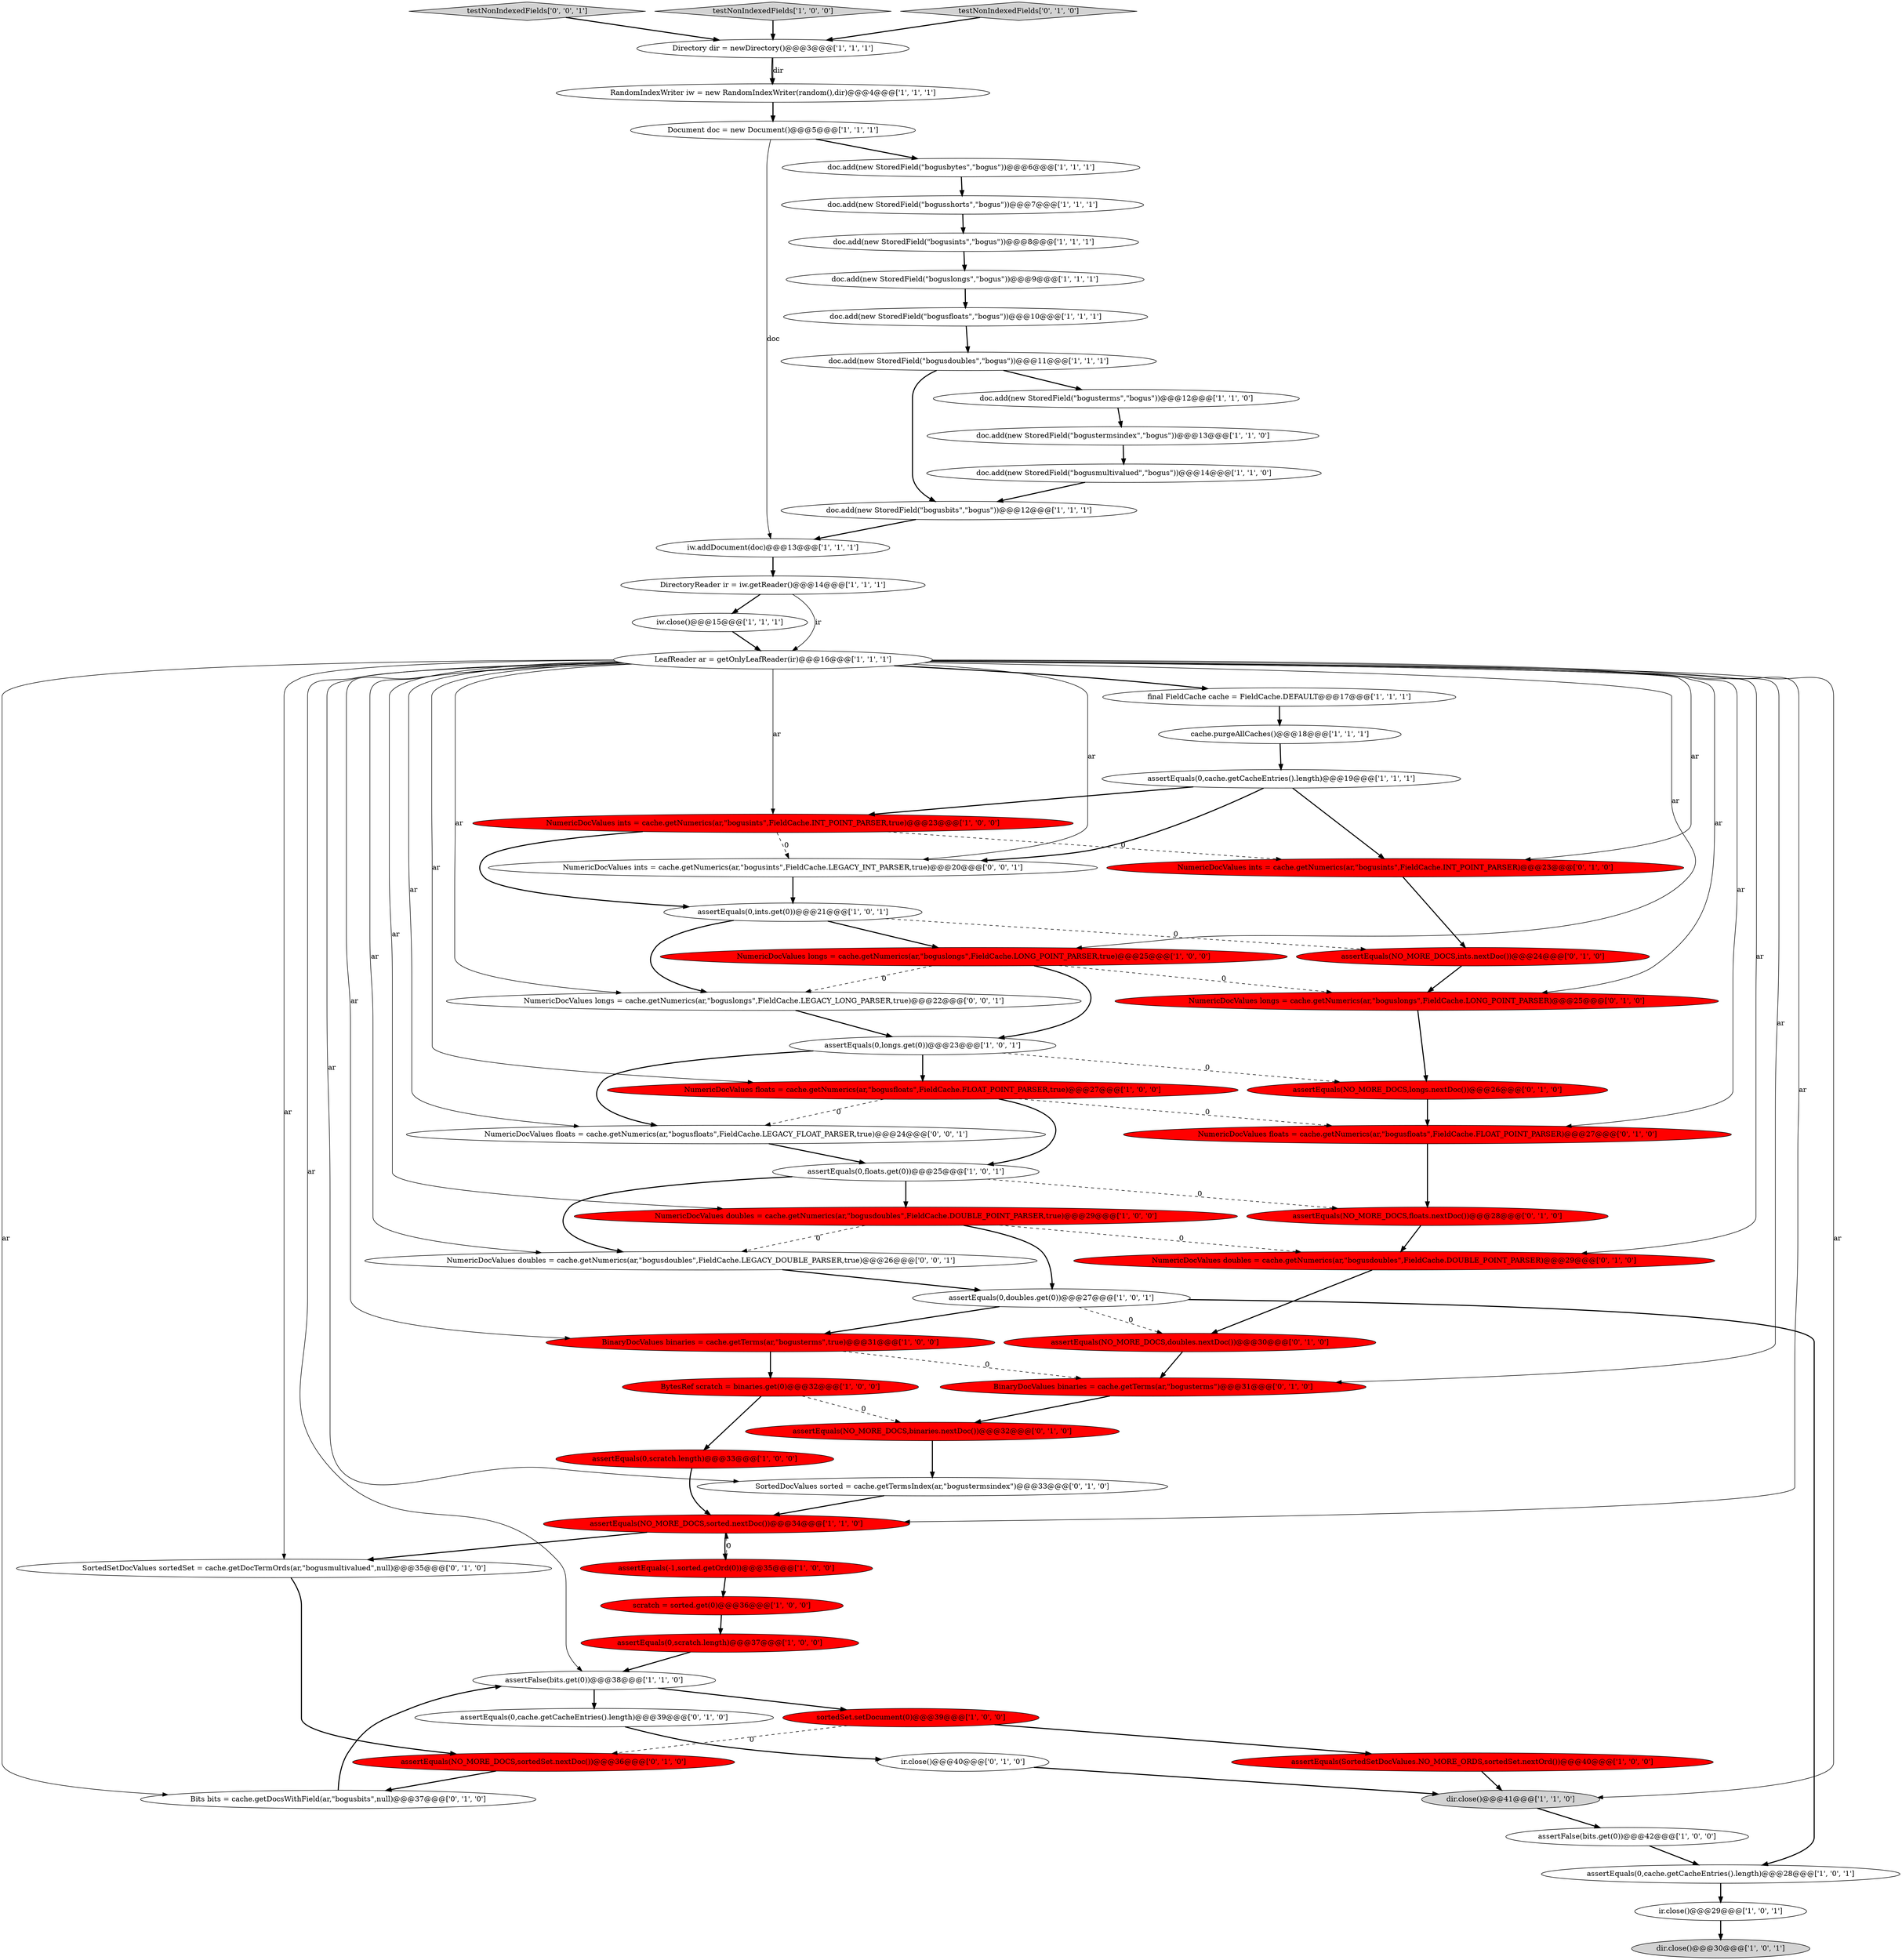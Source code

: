 digraph {
34 [style = filled, label = "doc.add(new StoredField(\"boguslongs\",\"bogus\"))@@@9@@@['1', '1', '1']", fillcolor = white, shape = ellipse image = "AAA0AAABBB1BBB"];
6 [style = filled, label = "assertEquals(0,cache.getCacheEntries().length)@@@19@@@['1', '1', '1']", fillcolor = white, shape = ellipse image = "AAA0AAABBB1BBB"];
23 [style = filled, label = "NumericDocValues ints = cache.getNumerics(ar,\"bogusints\",FieldCache.INT_POINT_PARSER,true)@@@23@@@['1', '0', '0']", fillcolor = red, shape = ellipse image = "AAA1AAABBB1BBB"];
62 [style = filled, label = "NumericDocValues ints = cache.getNumerics(ar,\"bogusints\",FieldCache.LEGACY_INT_PARSER,true)@@@20@@@['0', '0', '1']", fillcolor = white, shape = ellipse image = "AAA0AAABBB3BBB"];
38 [style = filled, label = "iw.addDocument(doc)@@@13@@@['1', '1', '1']", fillcolor = white, shape = ellipse image = "AAA0AAABBB1BBB"];
1 [style = filled, label = "BinaryDocValues binaries = cache.getTerms(ar,\"bogusterms\",true)@@@31@@@['1', '0', '0']", fillcolor = red, shape = ellipse image = "AAA1AAABBB1BBB"];
2 [style = filled, label = "assertEquals(0,scratch.length)@@@33@@@['1', '0', '0']", fillcolor = red, shape = ellipse image = "AAA1AAABBB1BBB"];
27 [style = filled, label = "assertEquals(0,longs.get(0))@@@23@@@['1', '0', '1']", fillcolor = white, shape = ellipse image = "AAA0AAABBB1BBB"];
63 [style = filled, label = "NumericDocValues floats = cache.getNumerics(ar,\"bogusfloats\",FieldCache.LEGACY_FLOAT_PARSER,true)@@@24@@@['0', '0', '1']", fillcolor = white, shape = ellipse image = "AAA0AAABBB3BBB"];
31 [style = filled, label = "assertEquals(-1,sorted.getOrd(0))@@@35@@@['1', '0', '0']", fillcolor = red, shape = ellipse image = "AAA1AAABBB1BBB"];
50 [style = filled, label = "assertEquals(NO_MORE_DOCS,longs.nextDoc())@@@26@@@['0', '1', '0']", fillcolor = red, shape = ellipse image = "AAA1AAABBB2BBB"];
64 [style = filled, label = "testNonIndexedFields['0', '0', '1']", fillcolor = lightgray, shape = diamond image = "AAA0AAABBB3BBB"];
41 [style = filled, label = "NumericDocValues longs = cache.getNumerics(ar,\"boguslongs\",FieldCache.LONG_POINT_PARSER,true)@@@25@@@['1', '0', '0']", fillcolor = red, shape = ellipse image = "AAA1AAABBB1BBB"];
33 [style = filled, label = "assertFalse(bits.get(0))@@@38@@@['1', '1', '0']", fillcolor = white, shape = ellipse image = "AAA0AAABBB1BBB"];
51 [style = filled, label = "NumericDocValues floats = cache.getNumerics(ar,\"bogusfloats\",FieldCache.FLOAT_POINT_PARSER)@@@27@@@['0', '1', '0']", fillcolor = red, shape = ellipse image = "AAA1AAABBB2BBB"];
45 [style = filled, label = "ir.close()@@@40@@@['0', '1', '0']", fillcolor = white, shape = ellipse image = "AAA0AAABBB2BBB"];
44 [style = filled, label = "NumericDocValues doubles = cache.getNumerics(ar,\"bogusdoubles\",FieldCache.DOUBLE_POINT_PARSER)@@@29@@@['0', '1', '0']", fillcolor = red, shape = ellipse image = "AAA1AAABBB2BBB"];
54 [style = filled, label = "NumericDocValues ints = cache.getNumerics(ar,\"bogusints\",FieldCache.INT_POINT_PARSER)@@@23@@@['0', '1', '0']", fillcolor = red, shape = ellipse image = "AAA1AAABBB2BBB"];
28 [style = filled, label = "doc.add(new StoredField(\"bogusfloats\",\"bogus\"))@@@10@@@['1', '1', '1']", fillcolor = white, shape = ellipse image = "AAA0AAABBB1BBB"];
11 [style = filled, label = "Document doc = new Document()@@@5@@@['1', '1', '1']", fillcolor = white, shape = ellipse image = "AAA0AAABBB1BBB"];
7 [style = filled, label = "RandomIndexWriter iw = new RandomIndexWriter(random(),dir)@@@4@@@['1', '1', '1']", fillcolor = white, shape = ellipse image = "AAA0AAABBB1BBB"];
47 [style = filled, label = "assertEquals(NO_MORE_DOCS,floats.nextDoc())@@@28@@@['0', '1', '0']", fillcolor = red, shape = ellipse image = "AAA1AAABBB2BBB"];
65 [style = filled, label = "NumericDocValues longs = cache.getNumerics(ar,\"boguslongs\",FieldCache.LEGACY_LONG_PARSER,true)@@@22@@@['0', '0', '1']", fillcolor = white, shape = ellipse image = "AAA0AAABBB3BBB"];
20 [style = filled, label = "assertEquals(0,scratch.length)@@@37@@@['1', '0', '0']", fillcolor = red, shape = ellipse image = "AAA1AAABBB1BBB"];
19 [style = filled, label = "final FieldCache cache = FieldCache.DEFAULT@@@17@@@['1', '1', '1']", fillcolor = white, shape = ellipse image = "AAA0AAABBB1BBB"];
46 [style = filled, label = "assertEquals(NO_MORE_DOCS,binaries.nextDoc())@@@32@@@['0', '1', '0']", fillcolor = red, shape = ellipse image = "AAA1AAABBB2BBB"];
55 [style = filled, label = "SortedSetDocValues sortedSet = cache.getDocTermOrds(ar,\"bogusmultivalued\",null)@@@35@@@['0', '1', '0']", fillcolor = white, shape = ellipse image = "AAA0AAABBB2BBB"];
58 [style = filled, label = "assertEquals(NO_MORE_DOCS,doubles.nextDoc())@@@30@@@['0', '1', '0']", fillcolor = red, shape = ellipse image = "AAA1AAABBB2BBB"];
36 [style = filled, label = "scratch = sorted.get(0)@@@36@@@['1', '0', '0']", fillcolor = red, shape = ellipse image = "AAA1AAABBB1BBB"];
32 [style = filled, label = "iw.close()@@@15@@@['1', '1', '1']", fillcolor = white, shape = ellipse image = "AAA0AAABBB1BBB"];
16 [style = filled, label = "assertEquals(0,floats.get(0))@@@25@@@['1', '0', '1']", fillcolor = white, shape = ellipse image = "AAA0AAABBB1BBB"];
53 [style = filled, label = "BinaryDocValues binaries = cache.getTerms(ar,\"bogusterms\")@@@31@@@['0', '1', '0']", fillcolor = red, shape = ellipse image = "AAA1AAABBB2BBB"];
52 [style = filled, label = "Bits bits = cache.getDocsWithField(ar,\"bogusbits\",null)@@@37@@@['0', '1', '0']", fillcolor = white, shape = ellipse image = "AAA0AAABBB2BBB"];
9 [style = filled, label = "doc.add(new StoredField(\"bogustermsindex\",\"bogus\"))@@@13@@@['1', '1', '0']", fillcolor = white, shape = ellipse image = "AAA0AAABBB1BBB"];
14 [style = filled, label = "testNonIndexedFields['1', '0', '0']", fillcolor = lightgray, shape = diamond image = "AAA0AAABBB1BBB"];
35 [style = filled, label = "dir.close()@@@41@@@['1', '1', '0']", fillcolor = lightgray, shape = ellipse image = "AAA0AAABBB1BBB"];
56 [style = filled, label = "assertEquals(0,cache.getCacheEntries().length)@@@39@@@['0', '1', '0']", fillcolor = white, shape = ellipse image = "AAA0AAABBB2BBB"];
48 [style = filled, label = "SortedDocValues sorted = cache.getTermsIndex(ar,\"bogustermsindex\")@@@33@@@['0', '1', '0']", fillcolor = white, shape = ellipse image = "AAA0AAABBB2BBB"];
59 [style = filled, label = "assertEquals(NO_MORE_DOCS,ints.nextDoc())@@@24@@@['0', '1', '0']", fillcolor = red, shape = ellipse image = "AAA1AAABBB2BBB"];
21 [style = filled, label = "assertEquals(NO_MORE_DOCS,sorted.nextDoc())@@@34@@@['1', '1', '0']", fillcolor = red, shape = ellipse image = "AAA1AAABBB1BBB"];
57 [style = filled, label = "NumericDocValues longs = cache.getNumerics(ar,\"boguslongs\",FieldCache.LONG_POINT_PARSER)@@@25@@@['0', '1', '0']", fillcolor = red, shape = ellipse image = "AAA1AAABBB2BBB"];
25 [style = filled, label = "doc.add(new StoredField(\"bogusshorts\",\"bogus\"))@@@7@@@['1', '1', '1']", fillcolor = white, shape = ellipse image = "AAA0AAABBB1BBB"];
29 [style = filled, label = "dir.close()@@@30@@@['1', '0', '1']", fillcolor = lightgray, shape = ellipse image = "AAA0AAABBB1BBB"];
30 [style = filled, label = "LeafReader ar = getOnlyLeafReader(ir)@@@16@@@['1', '1', '1']", fillcolor = white, shape = ellipse image = "AAA0AAABBB1BBB"];
22 [style = filled, label = "DirectoryReader ir = iw.getReader()@@@14@@@['1', '1', '1']", fillcolor = white, shape = ellipse image = "AAA0AAABBB1BBB"];
4 [style = filled, label = "NumericDocValues floats = cache.getNumerics(ar,\"bogusfloats\",FieldCache.FLOAT_POINT_PARSER,true)@@@27@@@['1', '0', '0']", fillcolor = red, shape = ellipse image = "AAA1AAABBB1BBB"];
3 [style = filled, label = "BytesRef scratch = binaries.get(0)@@@32@@@['1', '0', '0']", fillcolor = red, shape = ellipse image = "AAA1AAABBB1BBB"];
12 [style = filled, label = "doc.add(new StoredField(\"bogusbytes\",\"bogus\"))@@@6@@@['1', '1', '1']", fillcolor = white, shape = ellipse image = "AAA0AAABBB1BBB"];
15 [style = filled, label = "doc.add(new StoredField(\"bogusmultivalued\",\"bogus\"))@@@14@@@['1', '1', '0']", fillcolor = white, shape = ellipse image = "AAA0AAABBB1BBB"];
0 [style = filled, label = "doc.add(new StoredField(\"bogusdoubles\",\"bogus\"))@@@11@@@['1', '1', '1']", fillcolor = white, shape = ellipse image = "AAA0AAABBB1BBB"];
5 [style = filled, label = "NumericDocValues doubles = cache.getNumerics(ar,\"bogusdoubles\",FieldCache.DOUBLE_POINT_PARSER,true)@@@29@@@['1', '0', '0']", fillcolor = red, shape = ellipse image = "AAA1AAABBB1BBB"];
24 [style = filled, label = "assertEquals(0,doubles.get(0))@@@27@@@['1', '0', '1']", fillcolor = white, shape = ellipse image = "AAA0AAABBB1BBB"];
18 [style = filled, label = "doc.add(new StoredField(\"bogusbits\",\"bogus\"))@@@12@@@['1', '1', '1']", fillcolor = white, shape = ellipse image = "AAA0AAABBB1BBB"];
39 [style = filled, label = "sortedSet.setDocument(0)@@@39@@@['1', '0', '0']", fillcolor = red, shape = ellipse image = "AAA1AAABBB1BBB"];
8 [style = filled, label = "doc.add(new StoredField(\"bogusints\",\"bogus\"))@@@8@@@['1', '1', '1']", fillcolor = white, shape = ellipse image = "AAA0AAABBB1BBB"];
17 [style = filled, label = "ir.close()@@@29@@@['1', '0', '1']", fillcolor = white, shape = ellipse image = "AAA0AAABBB1BBB"];
37 [style = filled, label = "assertEquals(0,ints.get(0))@@@21@@@['1', '0', '1']", fillcolor = white, shape = ellipse image = "AAA0AAABBB1BBB"];
40 [style = filled, label = "doc.add(new StoredField(\"bogusterms\",\"bogus\"))@@@12@@@['1', '1', '0']", fillcolor = white, shape = ellipse image = "AAA0AAABBB1BBB"];
43 [style = filled, label = "Directory dir = newDirectory()@@@3@@@['1', '1', '1']", fillcolor = white, shape = ellipse image = "AAA0AAABBB1BBB"];
49 [style = filled, label = "testNonIndexedFields['0', '1', '0']", fillcolor = lightgray, shape = diamond image = "AAA0AAABBB2BBB"];
60 [style = filled, label = "assertEquals(NO_MORE_DOCS,sortedSet.nextDoc())@@@36@@@['0', '1', '0']", fillcolor = red, shape = ellipse image = "AAA1AAABBB2BBB"];
61 [style = filled, label = "NumericDocValues doubles = cache.getNumerics(ar,\"bogusdoubles\",FieldCache.LEGACY_DOUBLE_PARSER,true)@@@26@@@['0', '0', '1']", fillcolor = white, shape = ellipse image = "AAA0AAABBB3BBB"];
10 [style = filled, label = "assertFalse(bits.get(0))@@@42@@@['1', '0', '0']", fillcolor = white, shape = ellipse image = "AAA0AAABBB1BBB"];
13 [style = filled, label = "cache.purgeAllCaches()@@@18@@@['1', '1', '1']", fillcolor = white, shape = ellipse image = "AAA0AAABBB1BBB"];
26 [style = filled, label = "assertEquals(SortedSetDocValues.NO_MORE_ORDS,sortedSet.nextOrd())@@@40@@@['1', '0', '0']", fillcolor = red, shape = ellipse image = "AAA1AAABBB1BBB"];
42 [style = filled, label = "assertEquals(0,cache.getCacheEntries().length)@@@28@@@['1', '0', '1']", fillcolor = white, shape = ellipse image = "AAA0AAABBB1BBB"];
30->5 [style = solid, label="ar"];
4->51 [style = dashed, label="0"];
30->44 [style = solid, label="ar"];
30->61 [style = solid, label="ar"];
59->57 [style = bold, label=""];
23->62 [style = dashed, label="0"];
46->48 [style = bold, label=""];
36->20 [style = bold, label=""];
31->21 [style = dashed, label="0"];
28->0 [style = bold, label=""];
30->55 [style = solid, label="ar"];
21->31 [style = bold, label=""];
16->47 [style = dashed, label="0"];
30->52 [style = solid, label="ar"];
51->47 [style = bold, label=""];
26->35 [style = bold, label=""];
48->21 [style = bold, label=""];
33->56 [style = bold, label=""];
61->24 [style = bold, label=""];
0->40 [style = bold, label=""];
35->10 [style = bold, label=""];
30->33 [style = solid, label="ar"];
45->35 [style = bold, label=""];
6->62 [style = bold, label=""];
64->43 [style = bold, label=""];
1->53 [style = dashed, label="0"];
4->16 [style = bold, label=""];
37->59 [style = dashed, label="0"];
18->38 [style = bold, label=""];
55->60 [style = bold, label=""];
8->34 [style = bold, label=""];
7->11 [style = bold, label=""];
30->41 [style = solid, label="ar"];
6->54 [style = bold, label=""];
30->65 [style = solid, label="ar"];
22->32 [style = bold, label=""];
30->63 [style = solid, label="ar"];
11->12 [style = bold, label=""];
30->21 [style = solid, label="ar"];
39->26 [style = bold, label=""];
14->43 [style = bold, label=""];
30->19 [style = bold, label=""];
65->27 [style = bold, label=""];
23->37 [style = bold, label=""];
4->63 [style = dashed, label="0"];
19->13 [style = bold, label=""];
3->2 [style = bold, label=""];
2->21 [style = bold, label=""];
30->54 [style = solid, label="ar"];
54->59 [style = bold, label=""];
47->44 [style = bold, label=""];
39->60 [style = dashed, label="0"];
30->35 [style = solid, label="ar"];
63->16 [style = bold, label=""];
27->50 [style = dashed, label="0"];
30->53 [style = solid, label="ar"];
5->61 [style = dashed, label="0"];
41->57 [style = dashed, label="0"];
41->27 [style = bold, label=""];
52->33 [style = bold, label=""];
6->23 [style = bold, label=""];
30->57 [style = solid, label="ar"];
37->41 [style = bold, label=""];
1->3 [style = bold, label=""];
16->61 [style = bold, label=""];
41->65 [style = dashed, label="0"];
31->36 [style = bold, label=""];
3->46 [style = dashed, label="0"];
40->9 [style = bold, label=""];
30->51 [style = solid, label="ar"];
32->30 [style = bold, label=""];
37->65 [style = bold, label=""];
43->7 [style = bold, label=""];
21->55 [style = bold, label=""];
34->28 [style = bold, label=""];
43->7 [style = solid, label="dir"];
53->46 [style = bold, label=""];
11->38 [style = solid, label="doc"];
56->45 [style = bold, label=""];
58->53 [style = bold, label=""];
5->24 [style = bold, label=""];
24->58 [style = dashed, label="0"];
16->5 [style = bold, label=""];
0->18 [style = bold, label=""];
22->30 [style = solid, label="ir"];
13->6 [style = bold, label=""];
24->1 [style = bold, label=""];
60->52 [style = bold, label=""];
30->4 [style = solid, label="ar"];
24->42 [style = bold, label=""];
30->48 [style = solid, label="ar"];
5->44 [style = dashed, label="0"];
30->62 [style = solid, label="ar"];
30->1 [style = solid, label="ar"];
57->50 [style = bold, label=""];
42->17 [style = bold, label=""];
27->63 [style = bold, label=""];
15->18 [style = bold, label=""];
49->43 [style = bold, label=""];
20->33 [style = bold, label=""];
23->54 [style = dashed, label="0"];
27->4 [style = bold, label=""];
33->39 [style = bold, label=""];
10->42 [style = bold, label=""];
62->37 [style = bold, label=""];
9->15 [style = bold, label=""];
30->23 [style = solid, label="ar"];
12->25 [style = bold, label=""];
50->51 [style = bold, label=""];
25->8 [style = bold, label=""];
44->58 [style = bold, label=""];
38->22 [style = bold, label=""];
17->29 [style = bold, label=""];
}

